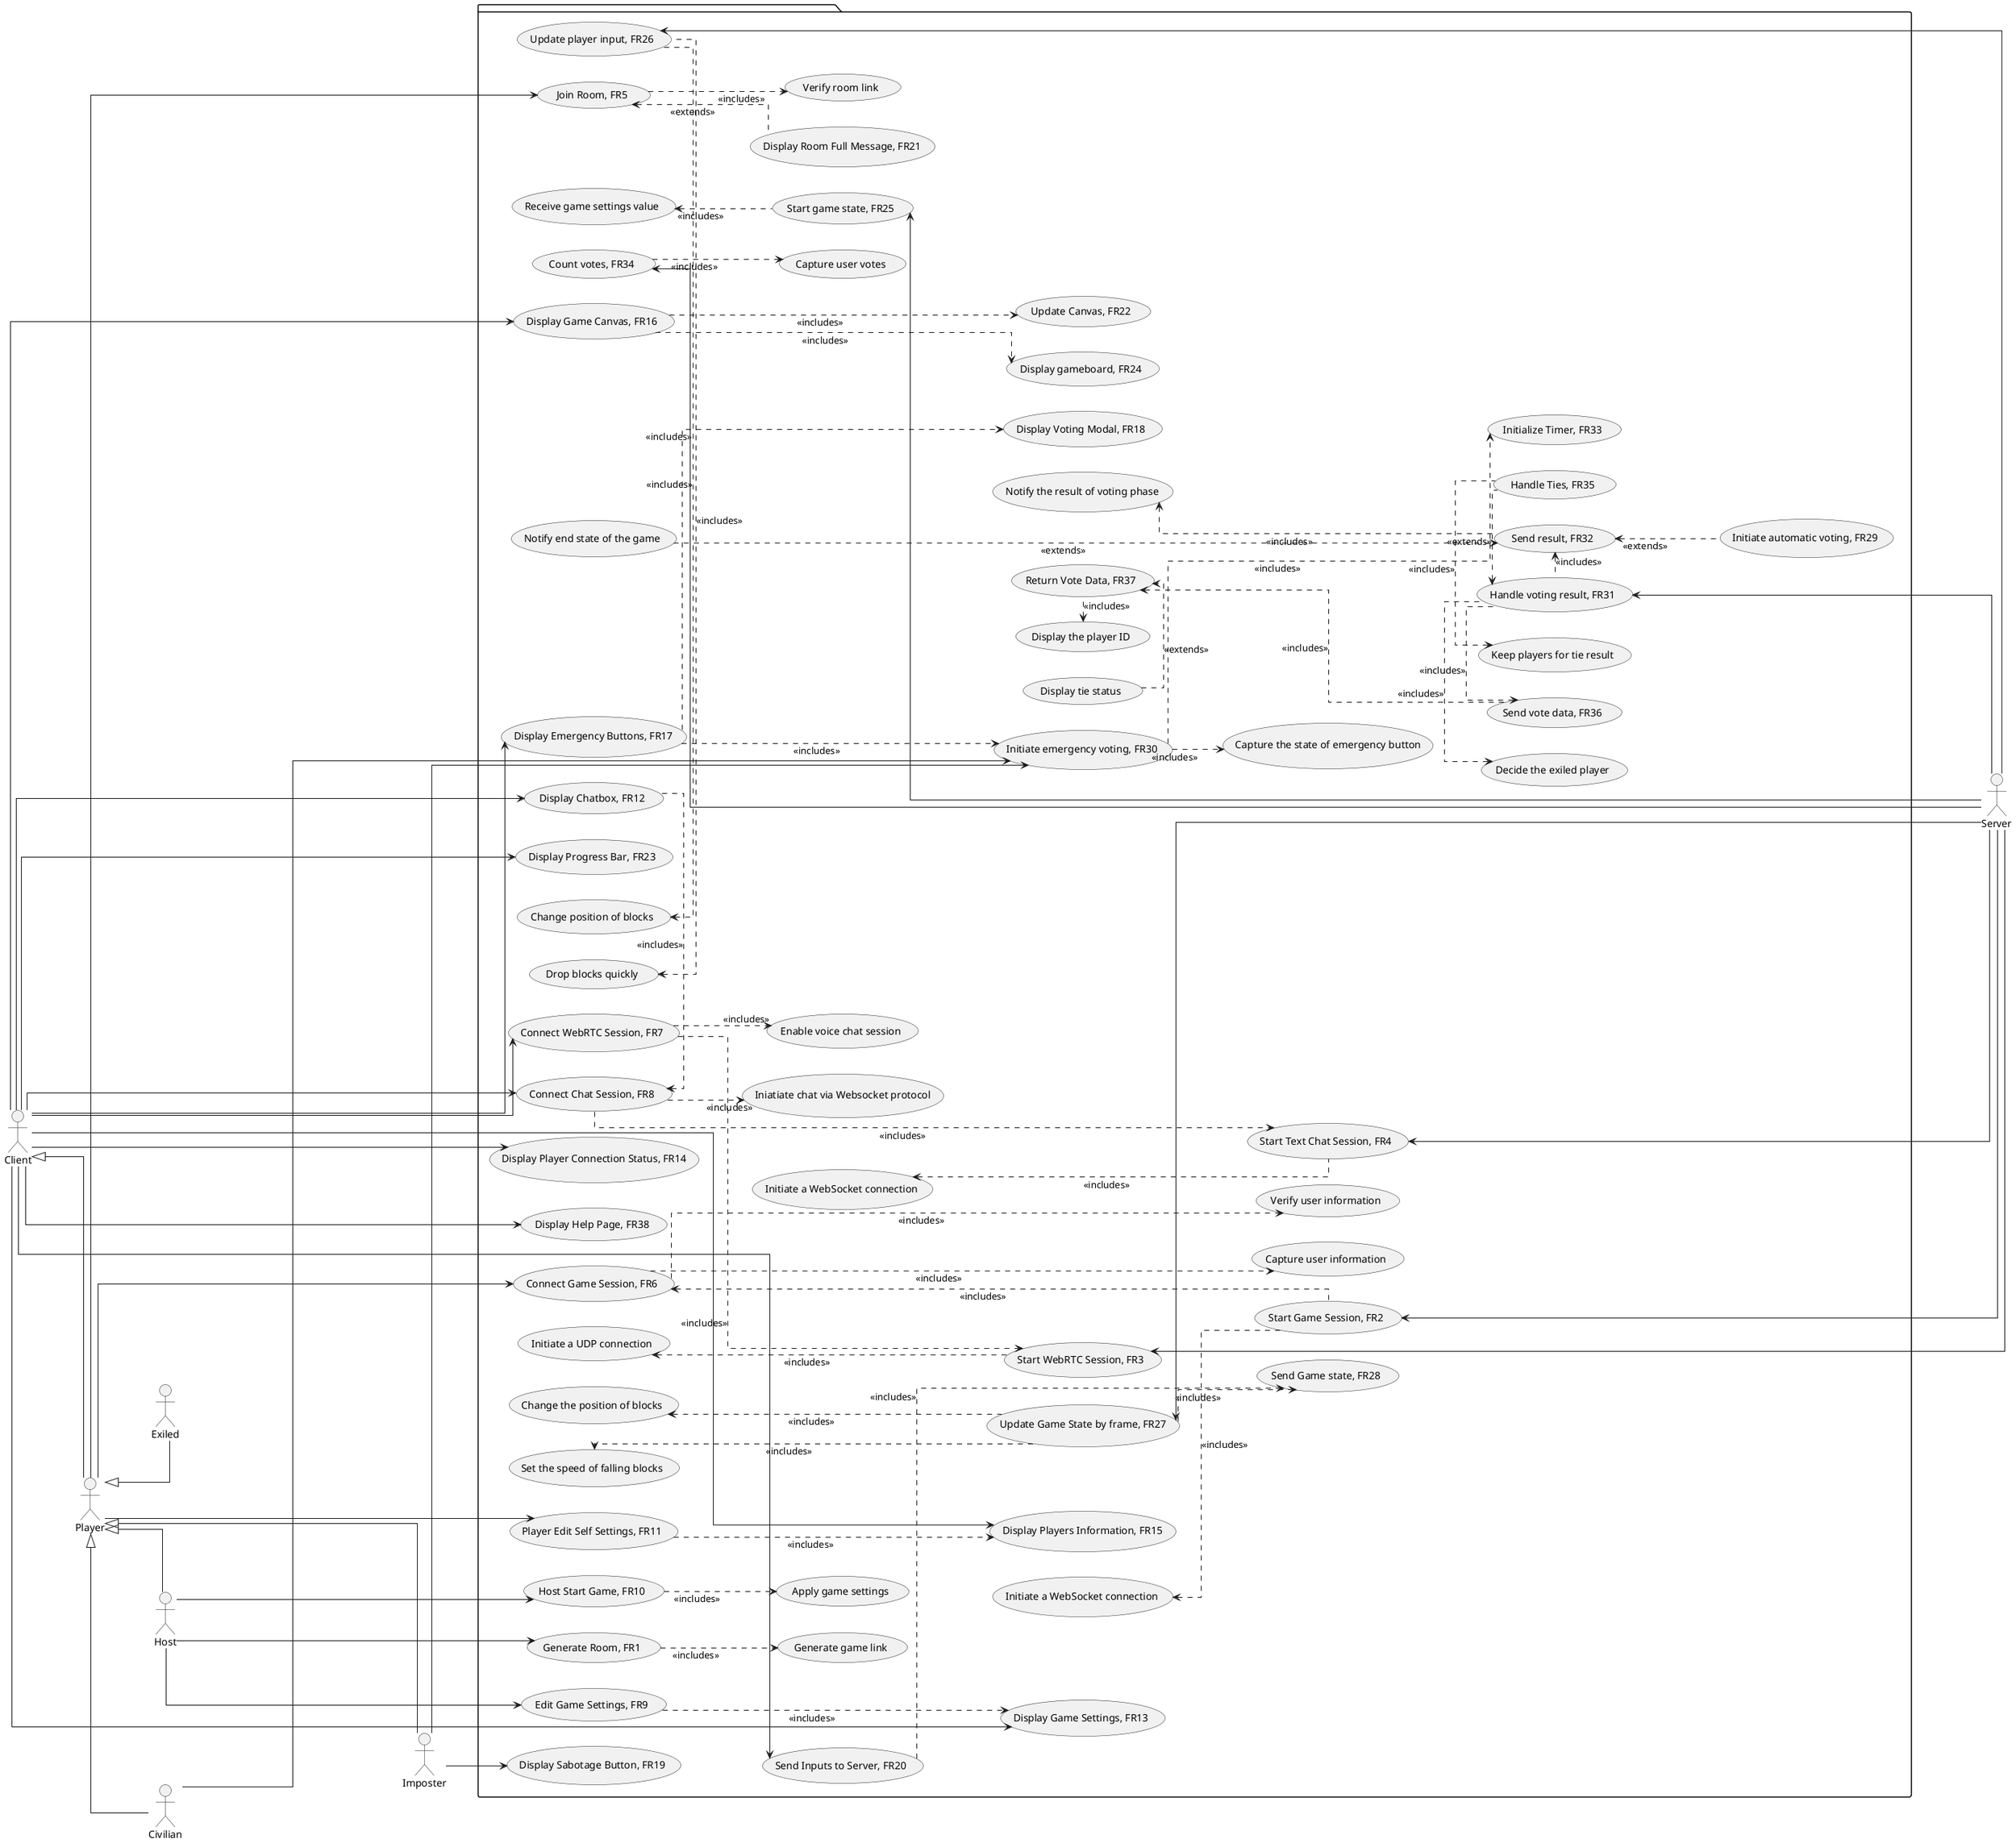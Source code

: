 @startuml
skinparam linetype ortho
left to right direction
skinparam usecase {
    BackgroundColor<< FR >> YellowGreen
    BorderColor<< FR >> YellowGreen
    NodeSep 15 ' horizontal spacing
    RankSep 15 ' vertical spacing
}

actor Host as h
actor Player as p
actor Civilian as cv
actor Imposter as i
actor Exiled as e
actor Server as s
actor Client as c

c <|-- p 
p <|-- h
p <|-- i
p <|-- e
p <|-- cv
package {
    usecase "Generate Room, FR1" as UC1
    usecase "Generate game link" as UC1.1
    
    together {
    usecase "Start Game Session, FR2" as UC2
    usecase "Initiate a WebSocket connection" as UC2.1
    usecase "Connect Game Session, FR6" as UC6
    usecase "Capture user information" as UC6.1
    usecase "Verify user information" as UC6.2
    }

    together {
    usecase "Start WebRTC Session, FR3" as UC3
    usecase "Initiate a UDP connection" as UC3.1
    }

    together {
    usecase "Initiate a WebSocket connection" as UC4.1
    usecase "Start Text Chat Session, FR4" as UC4
    }

    together { 
    usecase "Join Room, FR5" as UC5
    usecase "Verify room link" as UC5.1
    }

    together {
    usecase "Connect WebRTC Session, FR7" as UC7
    usecase "Enable voice chat session" as UC7.1
    }
    
    together {
    usecase "Connect Chat Session, FR8" as UC8
    usecase "Iniatiate chat via Websocket protocol" as UC8.1
    }

    usecase "Edit Game Settings, FR9" as UC9
    
    together {
    usecase "Host Start Game, FR10" as UC10
    usecase "Apply game settings" as UC10.1
    }

    together {
    usecase "Player Edit Self Settings, FR11" as UC11
    usecase "Display Players Information, FR15" as UC15
    }
    
    usecase "Display Chatbox, FR12" as UC12
    
    usecase "Display Game Settings, FR13" as UC13
    
    usecase "Display Player Connection Status, FR14" as UC14

    usecase "Display Voting Modal, FR18" as UC18
    
    usecase "Display Sabotage Button, FR19" as UC19
    
    usecase "Send Inputs to Server, FR20" as UC20
    
    usecase "Display Room Full Message, FR21" as UC21
    
    together {
    usecase "Display Game Canvas, FR16" as UC16
    usecase "Update Canvas, FR22" as UC22

    }
    
    usecase "Display Progress Bar, FR23" as UC23
    
    usecase "Display gameboard, FR24" as UC24
    
    together {
    usecase "Start game state, FR25" as UC25
    usecase "Receive game settings value" as UC25.1
    }

    together {
    usecase "Update player input, FR26" as UC26
    usecase "Change position of blocks" as UC26.1
    usecase "Drop blocks quickly" as UC26.2
    }

    together {
    usecase "Update Game State by frame, FR27" as UC27
    usecase "Set the speed of falling blocks" as UC27.1
    usecase "Change the position of blocks" as UC27.2
    }
     
    usecase "Send Game state, FR28" as UC28
    
    
    together {
    usecase "Display Emergency Buttons, FR17" as UC17
    usecase "Initiate emergency voting, FR30" as UC30
    usecase "Capture the state of emergency button" as UC30.1
    }

    together {
    usecase "Handle voting result, FR31" as UC31
    usecase "Decide the exiled player" as UC31.1
    }

    together {
    usecase "Initiate automatic voting, FR29" as UC29 
    usecase "Send result, FR32" as UC32
    usecase "Notify end state of the game" as UC32.1
    usecase "Notify the result of voting phase" as UC32.2
    }

    usecase "Initialize Timer, FR33" as UC33
    
    together {
    usecase "Capture user votes" as UC34.1
    usecase "Count votes, FR34" as UC34
    }

    together {
    usecase "Handle Ties, FR35" as UC35
    usecase "Keep players for tie result" as UC35.1
    }
    
    usecase "Send vote data, FR36" as UC36
    
    together {
    usecase "Return Vote Data, FR37" as UC37
    usecase "Display the player ID" as UC37.1
    usecase "Display tie status" as UC37.2
    } 

    usecase "Display Help Page, FR38" as UC38
}
i --> UC19
h --> UC1
p --> UC5
p ---> UC6
c ----> UC7
c -----> UC8
h ------> UC9
h -------> UC10
p --------> UC11

c -> UC12
c --> UC13
c ---> UC14
c -----> UC15
c ------> UC16
c -------> UC17
' c --------> UC18
c --------> UC20
' c --> UC21
' c -> UC22
c -> UC23
'c -> UC24


cv -right-> UC30
i -right-> UC30


c --> UC38


UC1 ..> UC1.1 : <<includes>>

UC2 .up.> UC2.1 : <<includes>>

UC3 .up..> UC3.1 : <<includes>>

UC4 .up..> UC4.1 : <<includes>>

UC5 .down.> UC5.1 : <<includes>>
UC5 <.down. UC21 : <<extends>>

UC6 .down.> UC6.1 : <<includes>>
UC6 .down.> UC6.2 : <<includes>>

UC7 ..> UC7.1 : <<includes>>

UC8 ..> UC8.1 : <<includes>>

UC10 ..> UC10.1 : <<includes>>


UC25 .up.> UC25.1 : <<includes>>

UC26 .left...> UC26.1 : <<includes>>
UC26 .left...> UC26.2 : <<includes>>

UC27 ..> UC28 : <<includes>>
UC27 .up..> UC27.1 : <<includes>>
UC27 .up..> UC27.2 : <<includes>>

UC30 ..> UC30.1 : <<includes>>

UC31 .left.> UC31.1 : <<includes>>
UC31 .left..> UC32 : <<includes>>
UC31 .left.....> UC36 : <<includes>>

UC32 <.up.... UC32.1 : <<extends>>
UC32 .up..> UC32.2 : <<includes>>

UC34 ..> UC34.1 : <<includes>>

UC35 .left.> UC31 : <<extends>>
UC35 .left.> UC35.1 : <<includes>>

UC37 .left.> UC37.1 : <<includes>>
UC37 <.left. UC37.2 : <<extends>>

UC12 .left.> UC8 : <<includes>>
UC8 .down...> UC4 : <<includes>>

UC2 .up...> UC6 : <<includes>>
UC7 ...> UC3 : <<includes>>

UC9 ...> UC13 : <<includes>>
UC11 ...> UC15 : <<includes>>

UC16 ...> UC22 : <<includes>>
UC16 ...> UC24 : <<includes>>

UC20 ...> UC28 : <<includes>>

' UC19 ...> UC23 : <<includes>>

UC32 <... UC29 : <<extends>>

UC17 ...> UC18 : <<includes>>
UC17 ...> UC30 : <<includes>>

UC30 ...> UC33 : <<includes>>
UC36 .up..> UC37 : <<includes>>

together {
    UC2 <- s
    UC3 <- s
    UC4 <- s
    UC31 <- s
    'UC32 <--- s
    ' UC33 <-- s
    UC34 <--- s
    'UC35 <--- s
    ' UC36 <---- s
    'UC37 <--- s
    UC25 <----- s
    UC26 <------ s
    UC27 <------- s
    'UC28 <--- s
}


@enduml
